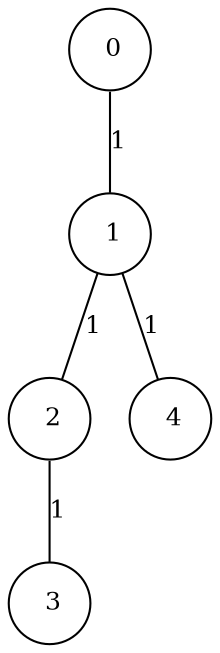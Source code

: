 graph G {
size="8.5,11;"
ratio = "expand;"
fixedsize="true;"
overlap="scale;"
node[shape=circle,width=.12,hight=.12,fontsize=12]
edge[fontsize=12]

0[label=" 0" color=black, pos="1.997799,1.8705399!"];
1[label=" 1" color=black, pos="2.0041616,0.59389218!"];
2[label=" 2" color=black, pos="1.1631315,1.9130267!"];
3[label=" 3" color=black, pos="2.3590954,1.57943!"];
4[label=" 4" color=black, pos="2.6873874,1.530808!"];
0--1[label="1"]
1--2[label="1"]
1--4[label="1"]
2--3[label="1"]

}
